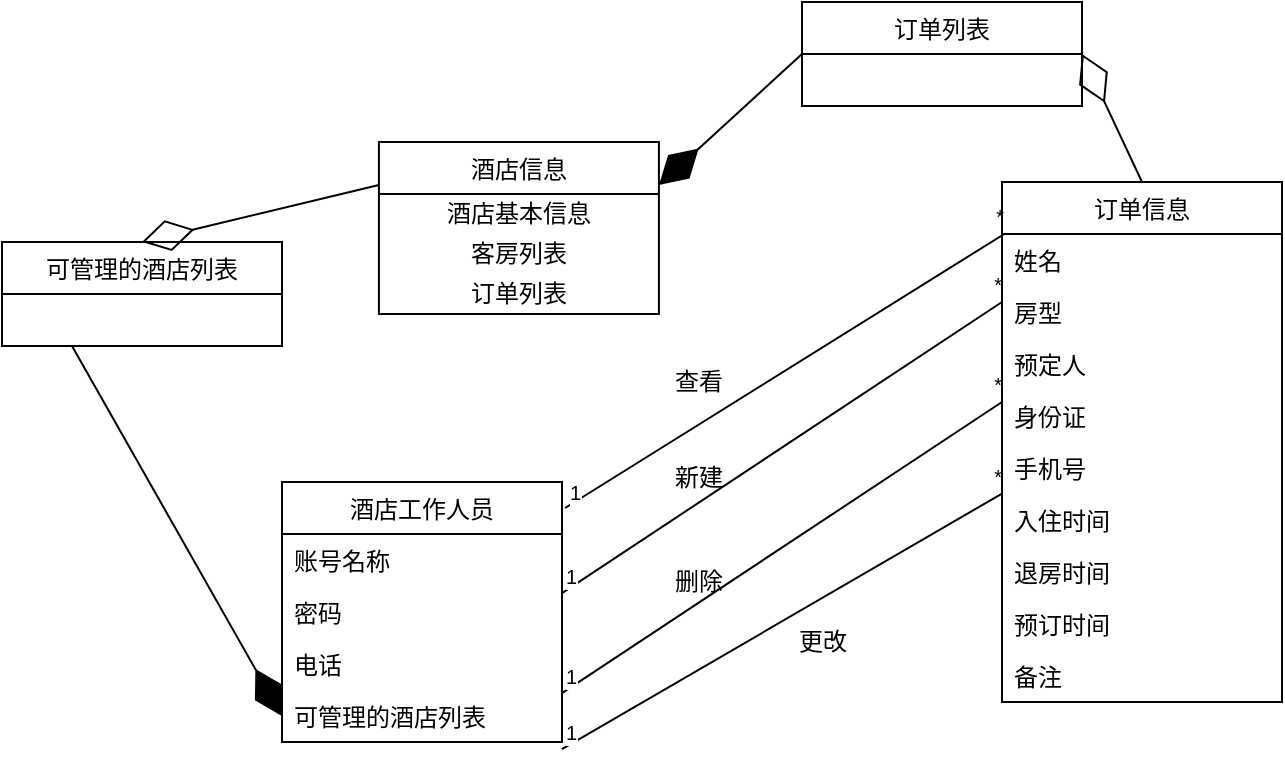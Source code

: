 <mxfile version="12.9.3" type="device"><diagram id="-fjF0_czHy0ig4_r4-5n" name="第 1 页"><mxGraphModel dx="1038" dy="498" grid="1" gridSize="10" guides="1" tooltips="1" connect="1" arrows="1" fold="1" page="1" pageScale="1" pageWidth="827" pageHeight="1169" math="0" shadow="0"><root><mxCell id="0"/><mxCell id="1" parent="0"/><mxCell id="t6GV5ONM8ELmDWmFNCFk-21" value="" style="endArrow=none;html=1;entryX=0.011;entryY=0.099;entryDx=0;entryDy=0;exitX=1.011;exitY=0.1;exitDx=0;exitDy=0;exitPerimeter=0;entryPerimeter=0;" edge="1" parent="1" source="t6GV5ONM8ELmDWmFNCFk-1" target="t6GV5ONM8ELmDWmFNCFk-29"><mxGeometry relative="1" as="geometry"><mxPoint x="250" y="150" as="sourcePoint"/><mxPoint x="410" y="150" as="targetPoint"/></mxGeometry></mxCell><mxCell id="t6GV5ONM8ELmDWmFNCFk-22" value="1" style="resizable=0;html=1;align=left;verticalAlign=bottom;labelBackgroundColor=#ffffff;fontSize=10;" connectable="0" vertex="1" parent="t6GV5ONM8ELmDWmFNCFk-21"><mxGeometry x="-1" relative="1" as="geometry"/></mxCell><mxCell id="t6GV5ONM8ELmDWmFNCFk-23" value="*" style="resizable=0;html=1;align=right;verticalAlign=bottom;labelBackgroundColor=#ffffff;fontSize=10;" connectable="0" vertex="1" parent="t6GV5ONM8ELmDWmFNCFk-21"><mxGeometry x="1" relative="1" as="geometry"/></mxCell><mxCell id="t6GV5ONM8ELmDWmFNCFk-19" value="查看" style="text;html=1;align=center;verticalAlign=middle;resizable=0;points=[];autosize=1;rotation=0;" vertex="1" parent="1"><mxGeometry x="348.46" y="270" width="40" height="20" as="geometry"/></mxCell><mxCell id="t6GV5ONM8ELmDWmFNCFk-44" value="" style="endArrow=diamondThin;endFill=1;endSize=24;html=1;exitX=0.25;exitY=1;exitDx=0;exitDy=0;entryX=0;entryY=0.5;entryDx=0;entryDy=0;" edge="1" parent="1" source="t6GV5ONM8ELmDWmFNCFk-13" target="t6GV5ONM8ELmDWmFNCFk-10"><mxGeometry width="160" relative="1" as="geometry"><mxPoint x="430" y="280" as="sourcePoint"/><mxPoint x="590" y="280" as="targetPoint"/></mxGeometry></mxCell><mxCell id="t6GV5ONM8ELmDWmFNCFk-1" value="酒店工作人员" style="swimlane;fontStyle=0;childLayout=stackLayout;horizontal=1;startSize=26;fillColor=none;horizontalStack=0;resizeParent=1;resizeParentMax=0;resizeLast=0;collapsible=1;marginBottom=0;" vertex="1" parent="1"><mxGeometry x="160" y="330" width="140" height="130" as="geometry"/></mxCell><mxCell id="t6GV5ONM8ELmDWmFNCFk-2" value="账号名称" style="text;strokeColor=none;fillColor=none;align=left;verticalAlign=top;spacingLeft=4;spacingRight=4;overflow=hidden;rotatable=0;points=[[0,0.5],[1,0.5]];portConstraint=eastwest;" vertex="1" parent="t6GV5ONM8ELmDWmFNCFk-1"><mxGeometry y="26" width="140" height="26" as="geometry"/></mxCell><mxCell id="t6GV5ONM8ELmDWmFNCFk-3" value="密码" style="text;strokeColor=none;fillColor=none;align=left;verticalAlign=top;spacingLeft=4;spacingRight=4;overflow=hidden;rotatable=0;points=[[0,0.5],[1,0.5]];portConstraint=eastwest;" vertex="1" parent="t6GV5ONM8ELmDWmFNCFk-1"><mxGeometry y="52" width="140" height="26" as="geometry"/></mxCell><mxCell id="t6GV5ONM8ELmDWmFNCFk-4" value="电话" style="text;strokeColor=none;fillColor=none;align=left;verticalAlign=top;spacingLeft=4;spacingRight=4;overflow=hidden;rotatable=0;points=[[0,0.5],[1,0.5]];portConstraint=eastwest;" vertex="1" parent="t6GV5ONM8ELmDWmFNCFk-1"><mxGeometry y="78" width="140" height="26" as="geometry"/></mxCell><mxCell id="t6GV5ONM8ELmDWmFNCFk-10" value="可管理的酒店列表" style="text;strokeColor=none;fillColor=none;align=left;verticalAlign=top;spacingLeft=4;spacingRight=4;overflow=hidden;rotatable=0;points=[[0,0.5],[1,0.5]];portConstraint=eastwest;" vertex="1" parent="t6GV5ONM8ELmDWmFNCFk-1"><mxGeometry y="104" width="140" height="26" as="geometry"/></mxCell><mxCell id="t6GV5ONM8ELmDWmFNCFk-47" value="" style="endArrow=none;html=1;entryX=0.011;entryY=0.099;entryDx=0;entryDy=0;exitX=1.011;exitY=0.1;exitDx=0;exitDy=0;exitPerimeter=0;entryPerimeter=0;" edge="1" parent="1"><mxGeometry relative="1" as="geometry"><mxPoint x="300.0" y="385.56" as="sourcePoint"/><mxPoint x="520" y="240.004" as="targetPoint"/></mxGeometry></mxCell><mxCell id="t6GV5ONM8ELmDWmFNCFk-48" value="1" style="resizable=0;html=1;align=left;verticalAlign=bottom;labelBackgroundColor=#ffffff;fontSize=10;" connectable="0" vertex="1" parent="t6GV5ONM8ELmDWmFNCFk-47"><mxGeometry x="-1" relative="1" as="geometry"/></mxCell><mxCell id="t6GV5ONM8ELmDWmFNCFk-49" value="*" style="resizable=0;html=1;align=right;verticalAlign=bottom;labelBackgroundColor=#ffffff;fontSize=10;" connectable="0" vertex="1" parent="t6GV5ONM8ELmDWmFNCFk-47"><mxGeometry x="1" relative="1" as="geometry"/></mxCell><mxCell id="t6GV5ONM8ELmDWmFNCFk-50" value="新建" style="text;html=1;align=center;verticalAlign=middle;resizable=0;points=[];autosize=1;rotation=0;" vertex="1" parent="1"><mxGeometry x="348.46" y="318" width="40" height="20" as="geometry"/></mxCell><mxCell id="t6GV5ONM8ELmDWmFNCFk-51" value="" style="endArrow=none;html=1;entryX=0.011;entryY=0.099;entryDx=0;entryDy=0;exitX=1.011;exitY=0.1;exitDx=0;exitDy=0;exitPerimeter=0;entryPerimeter=0;" edge="1" parent="1"><mxGeometry relative="1" as="geometry"><mxPoint x="300.0" y="435.56" as="sourcePoint"/><mxPoint x="520" y="290.004" as="targetPoint"/></mxGeometry></mxCell><mxCell id="t6GV5ONM8ELmDWmFNCFk-52" value="1" style="resizable=0;html=1;align=left;verticalAlign=bottom;labelBackgroundColor=#ffffff;fontSize=10;" connectable="0" vertex="1" parent="t6GV5ONM8ELmDWmFNCFk-51"><mxGeometry x="-1" relative="1" as="geometry"/></mxCell><mxCell id="t6GV5ONM8ELmDWmFNCFk-53" value="*" style="resizable=0;html=1;align=right;verticalAlign=bottom;labelBackgroundColor=#ffffff;fontSize=10;" connectable="0" vertex="1" parent="t6GV5ONM8ELmDWmFNCFk-51"><mxGeometry x="1" relative="1" as="geometry"/></mxCell><mxCell id="t6GV5ONM8ELmDWmFNCFk-54" value="删除" style="text;html=1;align=center;verticalAlign=middle;resizable=0;points=[];autosize=1;rotation=0;" vertex="1" parent="1"><mxGeometry x="348.46" y="370" width="40" height="20" as="geometry"/></mxCell><mxCell id="t6GV5ONM8ELmDWmFNCFk-62" value="" style="endArrow=none;html=1;entryX=0;entryY=0.992;entryDx=0;entryDy=0;exitX=1.011;exitY=0.1;exitDx=0;exitDy=0;exitPerimeter=0;entryPerimeter=0;" edge="1" parent="1" target="t6GV5ONM8ELmDWmFNCFk-35"><mxGeometry relative="1" as="geometry"><mxPoint x="300" y="463.56" as="sourcePoint"/><mxPoint x="520" y="318.004" as="targetPoint"/></mxGeometry></mxCell><mxCell id="t6GV5ONM8ELmDWmFNCFk-63" value="1" style="resizable=0;html=1;align=left;verticalAlign=bottom;labelBackgroundColor=#ffffff;fontSize=10;" connectable="0" vertex="1" parent="t6GV5ONM8ELmDWmFNCFk-62"><mxGeometry x="-1" relative="1" as="geometry"/></mxCell><mxCell id="t6GV5ONM8ELmDWmFNCFk-64" value="*" style="resizable=0;html=1;align=right;verticalAlign=bottom;labelBackgroundColor=#ffffff;fontSize=10;" connectable="0" vertex="1" parent="t6GV5ONM8ELmDWmFNCFk-62"><mxGeometry x="1" relative="1" as="geometry"/></mxCell><mxCell id="t6GV5ONM8ELmDWmFNCFk-65" value="更改" style="text;html=1;align=center;verticalAlign=middle;resizable=0;points=[];autosize=1;rotation=0;" vertex="1" parent="1"><mxGeometry x="410.0" y="400" width="40" height="20" as="geometry"/></mxCell><mxCell id="t6GV5ONM8ELmDWmFNCFk-68" value="" style="endArrow=diamondThin;endFill=0;endSize=24;html=1;exitX=0.5;exitY=0;exitDx=0;exitDy=0;entryX=1;entryY=0.5;entryDx=0;entryDy=0;" edge="1" parent="1" source="t6GV5ONM8ELmDWmFNCFk-29" target="t6GV5ONM8ELmDWmFNCFk-69"><mxGeometry width="160" relative="1" as="geometry"><mxPoint x="640" y="140" as="sourcePoint"/><mxPoint x="440" y="5" as="targetPoint"/></mxGeometry></mxCell><mxCell id="t6GV5ONM8ELmDWmFNCFk-69" value="订单列表" style="swimlane;fontStyle=0;childLayout=stackLayout;horizontal=1;startSize=26;fillColor=none;horizontalStack=0;resizeParent=1;resizeParentMax=0;resizeLast=0;collapsible=1;marginBottom=0;" vertex="1" parent="1"><mxGeometry x="420" y="90" width="140" height="52" as="geometry"/></mxCell><mxCell id="t6GV5ONM8ELmDWmFNCFk-78" value="" style="endArrow=diamondThin;endFill=1;endSize=24;html=1;exitX=0;exitY=0.5;exitDx=0;exitDy=0;entryX=1;entryY=0.25;entryDx=0;entryDy=0;" edge="1" parent="1" source="t6GV5ONM8ELmDWmFNCFk-69" target="t6GV5ONM8ELmDWmFNCFk-79"><mxGeometry width="160" relative="1" as="geometry"><mxPoint x="270" y="110" as="sourcePoint"/><mxPoint x="360" y="361" as="targetPoint"/></mxGeometry></mxCell><mxCell id="t6GV5ONM8ELmDWmFNCFk-83" value="" style="endArrow=diamondThin;endFill=0;endSize=24;html=1;exitX=0;exitY=0.25;exitDx=0;exitDy=0;entryX=0.5;entryY=0;entryDx=0;entryDy=0;" edge="1" parent="1" source="t6GV5ONM8ELmDWmFNCFk-79" target="t6GV5ONM8ELmDWmFNCFk-13"><mxGeometry width="160" relative="1" as="geometry"><mxPoint x="155" y="149" as="sourcePoint"/><mxPoint x="125" y="83" as="targetPoint"/></mxGeometry></mxCell><mxCell id="t6GV5ONM8ELmDWmFNCFk-29" value="订单信息" style="swimlane;fontStyle=0;childLayout=stackLayout;horizontal=1;startSize=26;fillColor=none;horizontalStack=0;resizeParent=1;resizeParentMax=0;resizeLast=0;collapsible=1;marginBottom=0;" vertex="1" parent="1"><mxGeometry x="520" y="180" width="140" height="260" as="geometry"/></mxCell><mxCell id="t6GV5ONM8ELmDWmFNCFk-30" value="姓名" style="text;strokeColor=none;fillColor=none;align=left;verticalAlign=top;spacingLeft=4;spacingRight=4;overflow=hidden;rotatable=0;points=[[0,0.5],[1,0.5]];portConstraint=eastwest;" vertex="1" parent="t6GV5ONM8ELmDWmFNCFk-29"><mxGeometry y="26" width="140" height="26" as="geometry"/></mxCell><mxCell id="t6GV5ONM8ELmDWmFNCFk-32" value="房型" style="text;strokeColor=none;fillColor=none;align=left;verticalAlign=top;spacingLeft=4;spacingRight=4;overflow=hidden;rotatable=0;points=[[0,0.5],[1,0.5]];portConstraint=eastwest;" vertex="1" parent="t6GV5ONM8ELmDWmFNCFk-29"><mxGeometry y="52" width="140" height="26" as="geometry"/></mxCell><mxCell id="t6GV5ONM8ELmDWmFNCFk-33" value="预定人" style="text;strokeColor=none;fillColor=none;align=left;verticalAlign=top;spacingLeft=4;spacingRight=4;overflow=hidden;rotatable=0;points=[[0,0.5],[1,0.5]];portConstraint=eastwest;" vertex="1" parent="t6GV5ONM8ELmDWmFNCFk-29"><mxGeometry y="78" width="140" height="26" as="geometry"/></mxCell><mxCell id="t6GV5ONM8ELmDWmFNCFk-34" value="身份证" style="text;strokeColor=none;fillColor=none;align=left;verticalAlign=top;spacingLeft=4;spacingRight=4;overflow=hidden;rotatable=0;points=[[0,0.5],[1,0.5]];portConstraint=eastwest;" vertex="1" parent="t6GV5ONM8ELmDWmFNCFk-29"><mxGeometry y="104" width="140" height="26" as="geometry"/></mxCell><mxCell id="t6GV5ONM8ELmDWmFNCFk-35" value="手机号" style="text;strokeColor=none;fillColor=none;align=left;verticalAlign=top;spacingLeft=4;spacingRight=4;overflow=hidden;rotatable=0;points=[[0,0.5],[1,0.5]];portConstraint=eastwest;" vertex="1" parent="t6GV5ONM8ELmDWmFNCFk-29"><mxGeometry y="130" width="140" height="26" as="geometry"/></mxCell><mxCell id="t6GV5ONM8ELmDWmFNCFk-66" value="入住时间" style="text;strokeColor=none;fillColor=none;align=left;verticalAlign=top;spacingLeft=4;spacingRight=4;overflow=hidden;rotatable=0;points=[[0,0.5],[1,0.5]];portConstraint=eastwest;" vertex="1" parent="t6GV5ONM8ELmDWmFNCFk-29"><mxGeometry y="156" width="140" height="26" as="geometry"/></mxCell><mxCell id="t6GV5ONM8ELmDWmFNCFk-86" value="退房时间" style="text;strokeColor=none;fillColor=none;align=left;verticalAlign=top;spacingLeft=4;spacingRight=4;overflow=hidden;rotatable=0;points=[[0,0.5],[1,0.5]];portConstraint=eastwest;" vertex="1" parent="t6GV5ONM8ELmDWmFNCFk-29"><mxGeometry y="182" width="140" height="26" as="geometry"/></mxCell><mxCell id="t6GV5ONM8ELmDWmFNCFk-87" value="预订时间" style="text;strokeColor=none;fillColor=none;align=left;verticalAlign=top;spacingLeft=4;spacingRight=4;overflow=hidden;rotatable=0;points=[[0,0.5],[1,0.5]];portConstraint=eastwest;" vertex="1" parent="t6GV5ONM8ELmDWmFNCFk-29"><mxGeometry y="208" width="140" height="26" as="geometry"/></mxCell><mxCell id="t6GV5ONM8ELmDWmFNCFk-88" value="备注" style="text;strokeColor=none;fillColor=none;align=left;verticalAlign=top;spacingLeft=4;spacingRight=4;overflow=hidden;rotatable=0;points=[[0,0.5],[1,0.5]];portConstraint=eastwest;" vertex="1" parent="t6GV5ONM8ELmDWmFNCFk-29"><mxGeometry y="234" width="140" height="26" as="geometry"/></mxCell><mxCell id="t6GV5ONM8ELmDWmFNCFk-13" value="可管理的酒店列表" style="swimlane;fontStyle=0;childLayout=stackLayout;horizontal=1;startSize=26;fillColor=none;horizontalStack=0;resizeParent=1;resizeParentMax=0;resizeLast=0;collapsible=1;marginBottom=0;" vertex="1" parent="1"><mxGeometry x="20" y="210" width="140" height="52" as="geometry"/></mxCell><mxCell id="t6GV5ONM8ELmDWmFNCFk-79" value="酒店信息" style="swimlane;fontStyle=0;childLayout=stackLayout;horizontal=1;startSize=26;fillColor=none;horizontalStack=0;resizeParent=1;resizeParentMax=0;resizeLast=0;collapsible=1;marginBottom=0;" vertex="1" parent="1"><mxGeometry x="208.46" y="160" width="140" height="86" as="geometry"/></mxCell><mxCell id="t6GV5ONM8ELmDWmFNCFk-81" value="酒店基本信息" style="text;html=1;align=center;verticalAlign=middle;resizable=0;points=[];autosize=1;" vertex="1" parent="t6GV5ONM8ELmDWmFNCFk-79"><mxGeometry y="26" width="140" height="20" as="geometry"/></mxCell><mxCell id="t6GV5ONM8ELmDWmFNCFk-82" value="客房列表" style="text;html=1;align=center;verticalAlign=middle;resizable=0;points=[];autosize=1;" vertex="1" parent="t6GV5ONM8ELmDWmFNCFk-79"><mxGeometry y="46" width="140" height="20" as="geometry"/></mxCell><mxCell id="t6GV5ONM8ELmDWmFNCFk-85" value="订单列表" style="text;html=1;align=center;verticalAlign=middle;resizable=0;points=[];autosize=1;" vertex="1" parent="t6GV5ONM8ELmDWmFNCFk-79"><mxGeometry y="66" width="140" height="20" as="geometry"/></mxCell></root></mxGraphModel></diagram></mxfile>